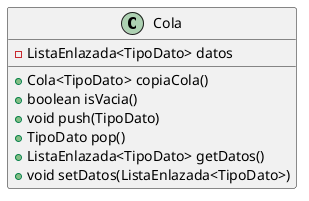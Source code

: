 @startuml
class Cola {
- ListaEnlazada<TipoDato> datos
+ Cola<TipoDato> copiaCola()
+ boolean isVacia()
+ void push(TipoDato)
+ TipoDato pop()
+ ListaEnlazada<TipoDato> getDatos()
+ void setDatos(ListaEnlazada<TipoDato>)
}


@enduml